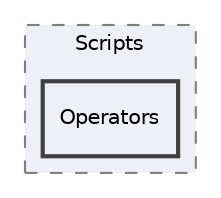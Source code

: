 digraph "Editor/UniRx/Scripts/Operators"
{
 // LATEX_PDF_SIZE
  edge [fontname="Helvetica",fontsize="10",labelfontname="Helvetica",labelfontsize="10"];
  node [fontname="Helvetica",fontsize="10",shape=record];
  compound=true
  subgraph clusterdir_78290d64b6a94e1392a62afc773d87b1 {
    graph [ bgcolor="#edf0f7", pencolor="grey50", style="filled,dashed,", label="Scripts", fontname="Helvetica", fontsize="10", URL="dir_78290d64b6a94e1392a62afc773d87b1.html"]
  dir_7b6056a5e1bae095ed08c3e138d7e5cd [shape=box, label="Operators", style="filled,bold,", fillcolor="#edf0f7", color="grey25", URL="dir_7b6056a5e1bae095ed08c3e138d7e5cd.html"];
  }
}
